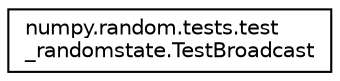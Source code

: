 digraph "Graphical Class Hierarchy"
{
 // LATEX_PDF_SIZE
  edge [fontname="Helvetica",fontsize="10",labelfontname="Helvetica",labelfontsize="10"];
  node [fontname="Helvetica",fontsize="10",shape=record];
  rankdir="LR";
  Node0 [label="numpy.random.tests.test\l_randomstate.TestBroadcast",height=0.2,width=0.4,color="black", fillcolor="white", style="filled",URL="$classnumpy_1_1random_1_1tests_1_1test__randomstate_1_1TestBroadcast.html",tooltip=" "];
}
